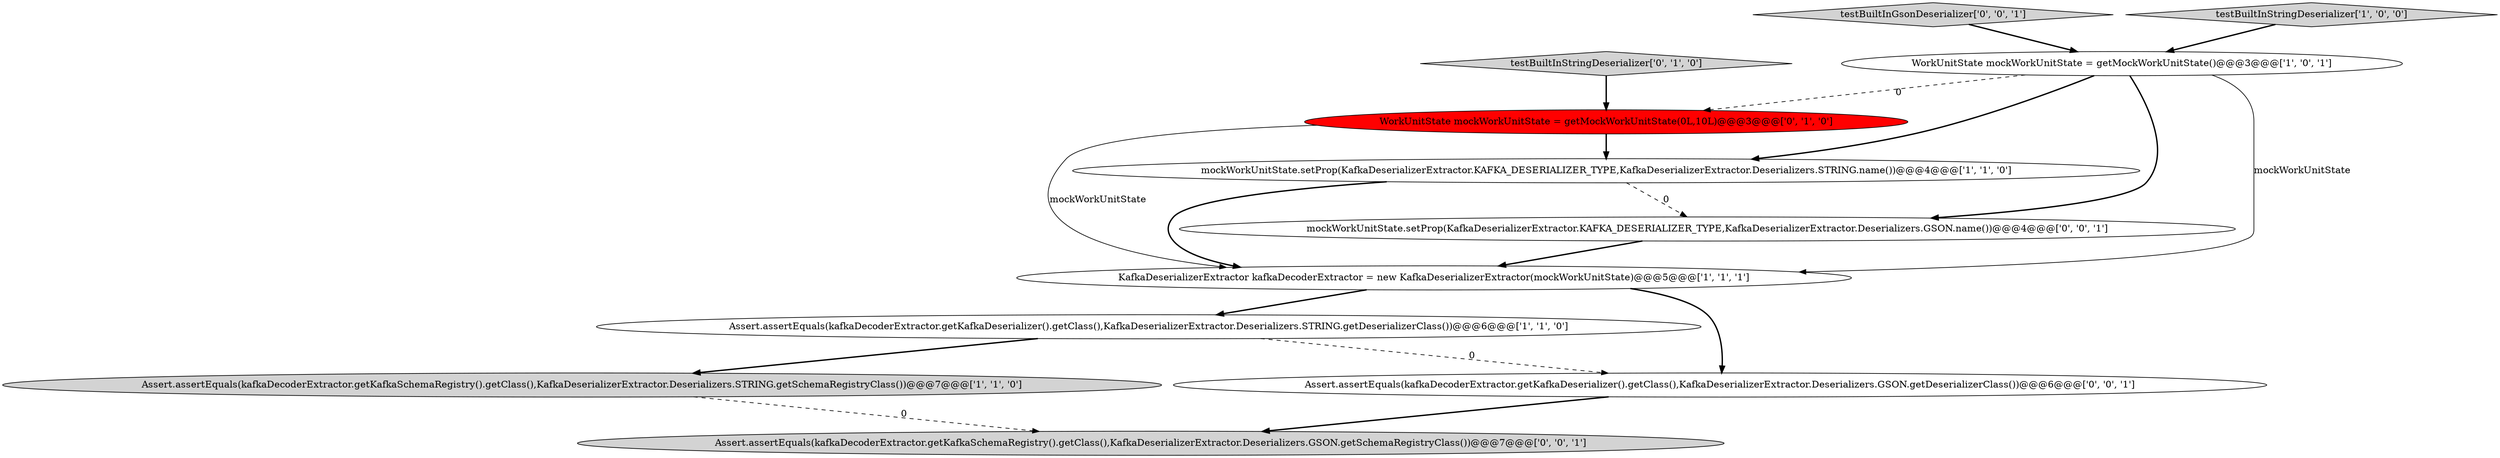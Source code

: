 digraph {
3 [style = filled, label = "Assert.assertEquals(kafkaDecoderExtractor.getKafkaSchemaRegistry().getClass(),KafkaDeserializerExtractor.Deserializers.STRING.getSchemaRegistryClass())@@@7@@@['1', '1', '0']", fillcolor = lightgray, shape = ellipse image = "AAA0AAABBB1BBB"];
1 [style = filled, label = "mockWorkUnitState.setProp(KafkaDeserializerExtractor.KAFKA_DESERIALIZER_TYPE,KafkaDeserializerExtractor.Deserializers.STRING.name())@@@4@@@['1', '1', '0']", fillcolor = white, shape = ellipse image = "AAA0AAABBB1BBB"];
8 [style = filled, label = "Assert.assertEquals(kafkaDecoderExtractor.getKafkaDeserializer().getClass(),KafkaDeserializerExtractor.Deserializers.GSON.getDeserializerClass())@@@6@@@['0', '0', '1']", fillcolor = white, shape = ellipse image = "AAA0AAABBB3BBB"];
9 [style = filled, label = "Assert.assertEquals(kafkaDecoderExtractor.getKafkaSchemaRegistry().getClass(),KafkaDeserializerExtractor.Deserializers.GSON.getSchemaRegistryClass())@@@7@@@['0', '0', '1']", fillcolor = lightgray, shape = ellipse image = "AAA0AAABBB3BBB"];
10 [style = filled, label = "testBuiltInGsonDeserializer['0', '0', '1']", fillcolor = lightgray, shape = diamond image = "AAA0AAABBB3BBB"];
5 [style = filled, label = "testBuiltInStringDeserializer['1', '0', '0']", fillcolor = lightgray, shape = diamond image = "AAA0AAABBB1BBB"];
0 [style = filled, label = "Assert.assertEquals(kafkaDecoderExtractor.getKafkaDeserializer().getClass(),KafkaDeserializerExtractor.Deserializers.STRING.getDeserializerClass())@@@6@@@['1', '1', '0']", fillcolor = white, shape = ellipse image = "AAA0AAABBB1BBB"];
6 [style = filled, label = "testBuiltInStringDeserializer['0', '1', '0']", fillcolor = lightgray, shape = diamond image = "AAA0AAABBB2BBB"];
4 [style = filled, label = "KafkaDeserializerExtractor kafkaDecoderExtractor = new KafkaDeserializerExtractor(mockWorkUnitState)@@@5@@@['1', '1', '1']", fillcolor = white, shape = ellipse image = "AAA0AAABBB1BBB"];
7 [style = filled, label = "WorkUnitState mockWorkUnitState = getMockWorkUnitState(0L,10L)@@@3@@@['0', '1', '0']", fillcolor = red, shape = ellipse image = "AAA1AAABBB2BBB"];
11 [style = filled, label = "mockWorkUnitState.setProp(KafkaDeserializerExtractor.KAFKA_DESERIALIZER_TYPE,KafkaDeserializerExtractor.Deserializers.GSON.name())@@@4@@@['0', '0', '1']", fillcolor = white, shape = ellipse image = "AAA0AAABBB3BBB"];
2 [style = filled, label = "WorkUnitState mockWorkUnitState = getMockWorkUnitState()@@@3@@@['1', '0', '1']", fillcolor = white, shape = ellipse image = "AAA0AAABBB1BBB"];
0->3 [style = bold, label=""];
2->4 [style = solid, label="mockWorkUnitState"];
4->8 [style = bold, label=""];
7->4 [style = solid, label="mockWorkUnitState"];
0->8 [style = dashed, label="0"];
1->4 [style = bold, label=""];
5->2 [style = bold, label=""];
10->2 [style = bold, label=""];
7->1 [style = bold, label=""];
6->7 [style = bold, label=""];
2->7 [style = dashed, label="0"];
3->9 [style = dashed, label="0"];
1->11 [style = dashed, label="0"];
2->1 [style = bold, label=""];
2->11 [style = bold, label=""];
4->0 [style = bold, label=""];
11->4 [style = bold, label=""];
8->9 [style = bold, label=""];
}
